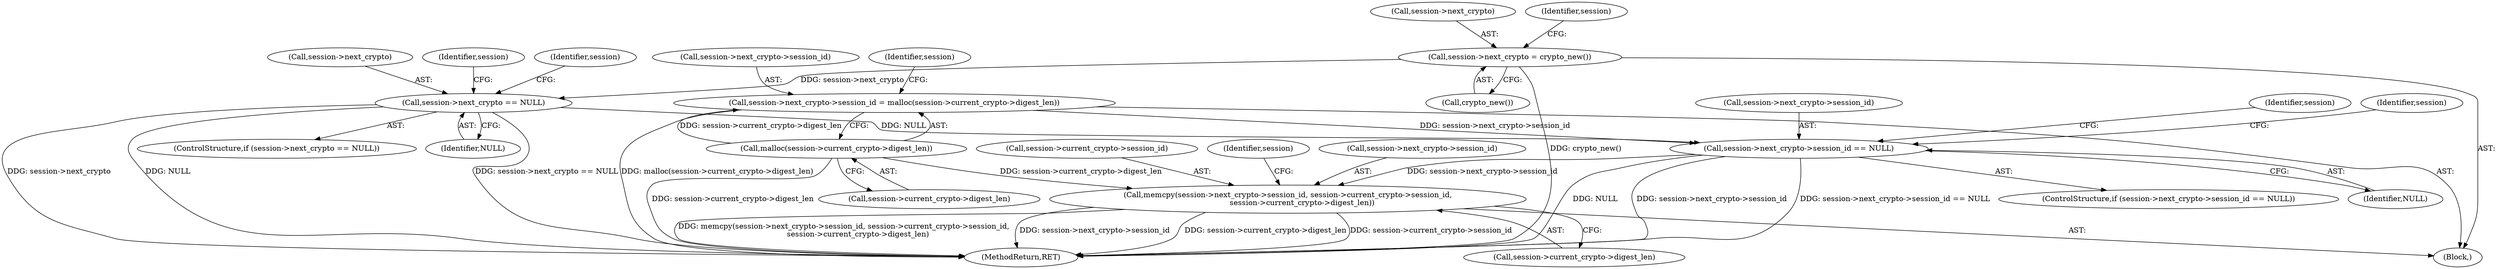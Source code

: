 digraph "0_libssh_94f6955fbaee6fda9385a23e505497efe21f5b4f_0@API" {
"1000347" [label="(Call,session->next_crypto->session_id == NULL)"];
"1000334" [label="(Call,session->next_crypto->session_id = malloc(session->current_crypto->digest_len))"];
"1000340" [label="(Call,malloc(session->current_crypto->digest_len))"];
"1000325" [label="(Call,session->next_crypto == NULL)"];
"1000319" [label="(Call,session->next_crypto = crypto_new())"];
"1000358" [label="(Call,memcpy(session->next_crypto->session_id, session->current_crypto->session_id,\n            session->current_crypto->digest_len))"];
"1000347" [label="(Call,session->next_crypto->session_id == NULL)"];
"1000391" [label="(MethodReturn,RET)"];
"1000335" [label="(Call,session->next_crypto->session_id)"];
"1000359" [label="(Call,session->next_crypto->session_id)"];
"1000320" [label="(Call,session->next_crypto)"];
"1000361" [label="(Identifier,session)"];
"1000358" [label="(Call,memcpy(session->next_crypto->session_id, session->current_crypto->session_id,\n            session->current_crypto->digest_len))"];
"1000324" [label="(ControlStructure,if (session->next_crypto == NULL))"];
"1000337" [label="(Identifier,session)"];
"1000319" [label="(Call,session->next_crypto = crypto_new())"];
"1000364" [label="(Call,session->current_crypto->session_id)"];
"1000346" [label="(ControlStructure,if (session->next_crypto->session_id == NULL))"];
"1000325" [label="(Call,session->next_crypto == NULL)"];
"1000348" [label="(Call,session->next_crypto->session_id)"];
"1000340" [label="(Call,malloc(session->current_crypto->digest_len))"];
"1000329" [label="(Identifier,NULL)"];
"1000376" [label="(Identifier,session)"];
"1000353" [label="(Identifier,NULL)"];
"1000327" [label="(Identifier,session)"];
"1000334" [label="(Call,session->next_crypto->session_id = malloc(session->current_crypto->digest_len))"];
"1000323" [label="(Call,crypto_new())"];
"1000341" [label="(Call,session->current_crypto->digest_len)"];
"1000356" [label="(Identifier,session)"];
"1000157" [label="(Block,)"];
"1000326" [label="(Call,session->next_crypto)"];
"1000369" [label="(Call,session->current_crypto->digest_len)"];
"1000350" [label="(Identifier,session)"];
"1000332" [label="(Identifier,session)"];
"1000347" -> "1000346"  [label="AST: "];
"1000347" -> "1000353"  [label="CFG: "];
"1000348" -> "1000347"  [label="AST: "];
"1000353" -> "1000347"  [label="AST: "];
"1000356" -> "1000347"  [label="CFG: "];
"1000361" -> "1000347"  [label="CFG: "];
"1000347" -> "1000391"  [label="DDG: NULL"];
"1000347" -> "1000391"  [label="DDG: session->next_crypto->session_id"];
"1000347" -> "1000391"  [label="DDG: session->next_crypto->session_id == NULL"];
"1000334" -> "1000347"  [label="DDG: session->next_crypto->session_id"];
"1000325" -> "1000347"  [label="DDG: NULL"];
"1000347" -> "1000358"  [label="DDG: session->next_crypto->session_id"];
"1000334" -> "1000157"  [label="AST: "];
"1000334" -> "1000340"  [label="CFG: "];
"1000335" -> "1000334"  [label="AST: "];
"1000340" -> "1000334"  [label="AST: "];
"1000350" -> "1000334"  [label="CFG: "];
"1000334" -> "1000391"  [label="DDG: malloc(session->current_crypto->digest_len)"];
"1000340" -> "1000334"  [label="DDG: session->current_crypto->digest_len"];
"1000340" -> "1000341"  [label="CFG: "];
"1000341" -> "1000340"  [label="AST: "];
"1000340" -> "1000391"  [label="DDG: session->current_crypto->digest_len"];
"1000340" -> "1000358"  [label="DDG: session->current_crypto->digest_len"];
"1000325" -> "1000324"  [label="AST: "];
"1000325" -> "1000329"  [label="CFG: "];
"1000326" -> "1000325"  [label="AST: "];
"1000329" -> "1000325"  [label="AST: "];
"1000332" -> "1000325"  [label="CFG: "];
"1000337" -> "1000325"  [label="CFG: "];
"1000325" -> "1000391"  [label="DDG: session->next_crypto"];
"1000325" -> "1000391"  [label="DDG: NULL"];
"1000325" -> "1000391"  [label="DDG: session->next_crypto == NULL"];
"1000319" -> "1000325"  [label="DDG: session->next_crypto"];
"1000319" -> "1000157"  [label="AST: "];
"1000319" -> "1000323"  [label="CFG: "];
"1000320" -> "1000319"  [label="AST: "];
"1000323" -> "1000319"  [label="AST: "];
"1000327" -> "1000319"  [label="CFG: "];
"1000319" -> "1000391"  [label="DDG: crypto_new()"];
"1000358" -> "1000157"  [label="AST: "];
"1000358" -> "1000369"  [label="CFG: "];
"1000359" -> "1000358"  [label="AST: "];
"1000364" -> "1000358"  [label="AST: "];
"1000369" -> "1000358"  [label="AST: "];
"1000376" -> "1000358"  [label="CFG: "];
"1000358" -> "1000391"  [label="DDG: session->current_crypto->digest_len"];
"1000358" -> "1000391"  [label="DDG: session->current_crypto->session_id"];
"1000358" -> "1000391"  [label="DDG: memcpy(session->next_crypto->session_id, session->current_crypto->session_id,\n            session->current_crypto->digest_len)"];
"1000358" -> "1000391"  [label="DDG: session->next_crypto->session_id"];
}
